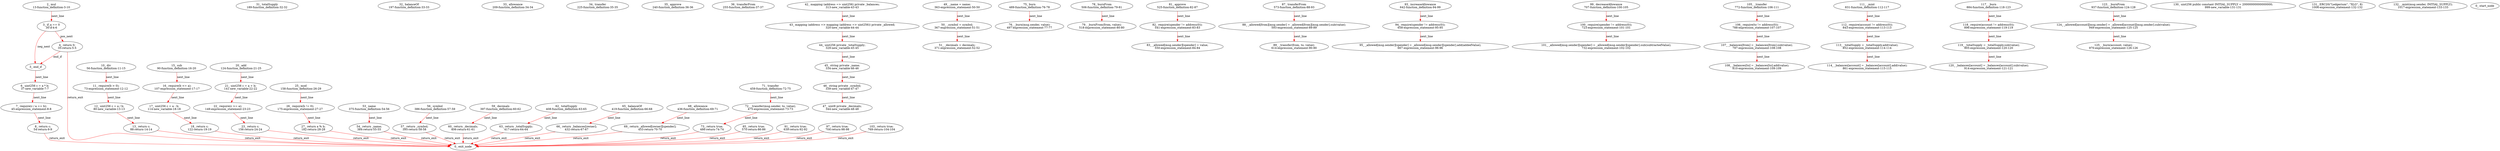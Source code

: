digraph  {
13 [label="2_ mul\n13-function_definition-3-10", type_label=function_definition];
30 [label="3_ if_a == 0\n30-if-4-6", type_label=if];
1051 [label="3_ end_if", type_label=end_if];
35 [label="4_ return 0;\n35-return-5-5", type_label=return];
37 [label="6_ uint256 c = a * b;\n37-new_variable-7-7", type_label=new_variable];
45 [label="7_ require(c / a == b);\n45-expression_statement-8-8", type_label=expression_statement];
54 [label="8_ return c;\n54-return-9-9", type_label=return];
56 [label="10_ div\n56-function_definition-11-15", type_label=function_definition];
73 [label="11_ require(b > 0);\n73-expression_statement-12-12", type_label=expression_statement];
80 [label="12_ uint256 c = a / b;\n80-new_variable-13-13", type_label=new_variable];
88 [label="13_ return c;\n88-return-14-14", type_label=return];
90 [label="15_ sub\n90-function_definition-16-20", type_label=function_definition];
107 [label="16_ require(b <= a);\n107-expression_statement-17-17", type_label=expression_statement];
114 [label="17_ uint256 c = a - b;\n114-new_variable-18-18", type_label=new_variable];
122 [label="18_ return c;\n122-return-19-19", type_label=return];
124 [label="20_ add\n124-function_definition-21-25", type_label=function_definition];
141 [label="21_ uint256 c = a + b;\n141-new_variable-22-22", type_label=new_variable];
149 [label="22_ require(c >= a);\n149-expression_statement-23-23", type_label=expression_statement];
156 [label="23_ return c;\n156-return-24-24", type_label=return];
158 [label="25_ mod\n158-function_definition-26-29", type_label=function_definition];
175 [label="26_ require(b != 0);\n175-expression_statement-27-27", type_label=expression_statement];
182 [label="27_ return a % b;\n182-return-28-28", type_label=return];
189 [label="31_ totalSupply\n189-function_definition-32-32", type_label=function_definition];
197 [label="32_ balanceOf\n197-function_definition-33-33", type_label=function_definition];
209 [label="33_ allowance\n209-function_definition-34-34", type_label=function_definition];
225 [label="34_ transfer\n225-function_definition-35-35", type_label=function_definition];
240 [label="35_ approve\n240-function_definition-36-36", type_label=function_definition];
255 [label="36_ transferFrom\n255-function_definition-37-37", type_label=function_definition];
313 [label="42_ mapping (address => uint256) private _balances;\n313-new_variable-43-43", type_label=new_variable];
320 [label="43_ mapping (address => mapping (address => uint256)) private _allowed;\n320-new_variable-44-44", type_label=new_variable];
329 [label="44_ uint256 private _totalSupply;\n329-new_variable-45-45", type_label=new_variable];
334 [label="45_ string private _name;\n334-new_variable-46-46", type_label=new_variable];
339 [label="46_ string private _symbol;\n339-new_variable-47-47", type_label=new_variable];
344 [label="47_ uint8 private _decimals;\n344-new_variable-48-48", type_label=new_variable];
363 [label="49_ _name = name;\n363-expression_statement-50-50", type_label=expression_statement];
367 [label="50_ _symbol = symbol;\n367-expression_statement-51-51", type_label=expression_statement];
371 [label="51_ _decimals = decimals;\n371-expression_statement-52-52", type_label=expression_statement];
375 [label="53_ name\n375-function_definition-54-56", type_label=function_definition];
384 [label="54_ return _name;\n384-return-55-55", type_label=return];
386 [label="56_ symbol\n386-function_definition-57-59", type_label=function_definition];
395 [label="57_ return _symbol;\n395-return-58-58", type_label=return];
397 [label="59_ decimals\n397-function_definition-60-62", type_label=function_definition];
406 [label="60_ return _decimals;\n406-return-61-61", type_label=return];
408 [label="62_ totalSupply\n408-function_definition-63-65", type_label=function_definition];
417 [label="63_ return _totalSupply;\n417-return-64-64", type_label=return];
419 [label="65_ balanceOf\n419-function_definition-66-68", type_label=function_definition];
432 [label="66_ return _balances[owner];\n432-return-67-67", type_label=return];
436 [label="68_ allowance\n436-function_definition-69-71", type_label=function_definition];
453 [label="69_ return _allowed[owner][spender];\n453-return-70-70", type_label=return];
459 [label="71_ transfer\n459-function_definition-72-75", type_label=function_definition];
475 [label="72_ _transfer(msg.sender, to, value);\n475-expression_statement-73-73", type_label=expression_statement];
486 [label="73_ return true;\n486-return-74-74", type_label=return];
489 [label="75_ burn\n489-function_definition-76-78", type_label=function_definition];
497 [label="76_ _burn(msg.sender, value);\n497-expression_statement-77-77", type_label=expression_statement];
506 [label="78_ burnFrom\n506-function_definition-79-81", type_label=function_definition];
518 [label="79_ _burnFrom(from, value);\n518-expression_statement-80-80", type_label=expression_statement];
525 [label="81_ approve\n525-function_definition-82-87", type_label=function_definition];
541 [label="82_ require(spender != address(0));\n541-expression_statement-83-83", type_label=expression_statement];
550 [label="83_ _allowed[msg.sender][spender] = value;\n550-expression_statement-84-84", type_label=expression_statement];
570 [label="85_ return true;\n570-return-86-86", type_label=return];
573 [label="87_ transferFrom\n573-function_definition-88-93", type_label=function_definition];
593 [label="88_ _allowed[from][msg.sender] = _allowed[from][msg.sender].sub(value);\n593-expression_statement-89-89", type_label=expression_statement];
614 [label="89_ _transfer(from, to, value);\n614-expression_statement-90-90", type_label=expression_statement];
639 [label="91_ return true;\n639-return-92-92", type_label=return];
642 [label="93_ increaseAllowance\n642-function_definition-94-99", type_label=function_definition];
658 [label="94_ require(spender != address(0));\n658-expression_statement-95-95", type_label=expression_statement];
667 [label="95_ _allowed[msg.sender][spender] = _allowed[msg.sender][spender].add(addedValue);\n667-expression_statement-96-96", type_label=expression_statement];
704 [label="97_ return true;\n704-return-98-98", type_label=return];
707 [label="99_ decreaseAllowance\n707-function_definition-100-105", type_label=function_definition];
723 [label="100_ require(spender != address(0));\n723-expression_statement-101-101", type_label=expression_statement];
732 [label="101_ _allowed[msg.sender][spender] = _allowed[msg.sender][spender].sub(subtractedValue);\n732-expression_statement-102-102", type_label=expression_statement];
769 [label="103_ return true;\n769-return-104-104", type_label=return];
772 [label="105_ _transfer\n772-function_definition-106-111", type_label=function_definition];
788 [label="106_ require(to != address(0));\n788-expression_statement-107-107", type_label=expression_statement];
797 [label="107_ _balances[from] = _balances[from].sub(value);\n797-expression_statement-108-108", type_label=expression_statement];
810 [label="108_ _balances[to] = _balances[to].add(value);\n810-expression_statement-109-109", type_label=expression_statement];
831 [label="111_ _mint\n831-function_definition-112-117", type_label=function_definition];
843 [label="112_ require(account != address(0));\n843-expression_statement-113-113", type_label=expression_statement];
852 [label="113_ _totalSupply = _totalSupply.add(value);\n852-expression_statement-114-114", type_label=expression_statement];
861 [label="114_ _balances[account] = _balances[account].add(value);\n861-expression_statement-115-115", type_label=expression_statement];
884 [label="117_ _burn\n884-function_definition-118-123", type_label=function_definition];
896 [label="118_ require(account != address(0));\n896-expression_statement-119-119", type_label=expression_statement];
905 [label="119_ _totalSupply = _totalSupply.sub(value);\n905-expression_statement-120-120", type_label=expression_statement];
914 [label="120_ _balances[account] = _balances[account].sub(value);\n914-expression_statement-121-121", type_label=expression_statement];
937 [label="123_ _burnFrom\n937-function_definition-124-128", type_label=function_definition];
949 [label="124_ _allowed[account][msg.sender] = _allowed[account][msg.sender].sub(value);\n949-expression_statement-125-125", type_label=expression_statement];
970 [label="125_ _burn(account, value);\n970-expression_statement-126-126", type_label=expression_statement];
999 [label="130_ uint256 public constant INITIAL_SUPPLY = 20000000000000000;\n999-new_variable-131-131", type_label=new_variable];
1006 [label="131_ ERC20(\"Ledgerium\", \"XLG\", 8)\n1006-expression_statement-132-132", type_label=expression_statement];
1017 [label="132_ _mint(msg.sender, INITIAL_SUPPLY);\n1017-expression_statement-133-133", type_label=expression_statement];
1 [label="0_ start_node", type_label=start];
2 [label="0_ exit_node", type_label=exit];
13 -> 30  [color=red, controlflow_type=next_line, edge_type=CFG_edge, key=0, label=next_line];
30 -> 35  [color=red, controlflow_type=pos_next, edge_type=CFG_edge, key=0, label=pos_next];
30 -> 1051  [color=red, controlflow_type=neg_next, edge_type=CFG_edge, key=0, label=neg_next];
1051 -> 37  [color=red, controlflow_type=next_line, edge_type=CFG_edge, key=0, label=next_line];
35 -> 1051  [color=red, controlflow_type=end_if, edge_type=CFG_edge, key=0, label=end_if];
35 -> 2  [color=red, controlflow_type=return_exit, edge_type=CFG_edge, key=0, label=return_exit];
37 -> 45  [color=red, controlflow_type=next_line, edge_type=CFG_edge, key=0, label=next_line];
45 -> 54  [color=red, controlflow_type=next_line, edge_type=CFG_edge, key=0, label=next_line];
54 -> 2  [color=red, controlflow_type=return_exit, edge_type=CFG_edge, key=0, label=return_exit];
56 -> 73  [color=red, controlflow_type=next_line, edge_type=CFG_edge, key=0, label=next_line];
73 -> 80  [color=red, controlflow_type=next_line, edge_type=CFG_edge, key=0, label=next_line];
80 -> 88  [color=red, controlflow_type=next_line, edge_type=CFG_edge, key=0, label=next_line];
88 -> 2  [color=red, controlflow_type=return_exit, edge_type=CFG_edge, key=0, label=return_exit];
90 -> 107  [color=red, controlflow_type=next_line, edge_type=CFG_edge, key=0, label=next_line];
107 -> 114  [color=red, controlflow_type=next_line, edge_type=CFG_edge, key=0, label=next_line];
114 -> 122  [color=red, controlflow_type=next_line, edge_type=CFG_edge, key=0, label=next_line];
122 -> 2  [color=red, controlflow_type=return_exit, edge_type=CFG_edge, key=0, label=return_exit];
124 -> 141  [color=red, controlflow_type=next_line, edge_type=CFG_edge, key=0, label=next_line];
141 -> 149  [color=red, controlflow_type=next_line, edge_type=CFG_edge, key=0, label=next_line];
149 -> 156  [color=red, controlflow_type=next_line, edge_type=CFG_edge, key=0, label=next_line];
156 -> 2  [color=red, controlflow_type=return_exit, edge_type=CFG_edge, key=0, label=return_exit];
158 -> 175  [color=red, controlflow_type=next_line, edge_type=CFG_edge, key=0, label=next_line];
175 -> 182  [color=red, controlflow_type=next_line, edge_type=CFG_edge, key=0, label=next_line];
182 -> 2  [color=red, controlflow_type=return_exit, edge_type=CFG_edge, key=0, label=return_exit];
313 -> 320  [color=red, controlflow_type=next_line, edge_type=CFG_edge, key=0, label=next_line];
320 -> 329  [color=red, controlflow_type=next_line, edge_type=CFG_edge, key=0, label=next_line];
329 -> 334  [color=red, controlflow_type=next_line, edge_type=CFG_edge, key=0, label=next_line];
334 -> 339  [color=red, controlflow_type=next_line, edge_type=CFG_edge, key=0, label=next_line];
339 -> 344  [color=red, controlflow_type=next_line, edge_type=CFG_edge, key=0, label=next_line];
363 -> 367  [color=red, controlflow_type=next_line, edge_type=CFG_edge, key=0, label=next_line];
367 -> 371  [color=red, controlflow_type=next_line, edge_type=CFG_edge, key=0, label=next_line];
375 -> 384  [color=red, controlflow_type=next_line, edge_type=CFG_edge, key=0, label=next_line];
384 -> 2  [color=red, controlflow_type=return_exit, edge_type=CFG_edge, key=0, label=return_exit];
386 -> 395  [color=red, controlflow_type=next_line, edge_type=CFG_edge, key=0, label=next_line];
395 -> 2  [color=red, controlflow_type=return_exit, edge_type=CFG_edge, key=0, label=return_exit];
397 -> 406  [color=red, controlflow_type=next_line, edge_type=CFG_edge, key=0, label=next_line];
406 -> 2  [color=red, controlflow_type=return_exit, edge_type=CFG_edge, key=0, label=return_exit];
408 -> 417  [color=red, controlflow_type=next_line, edge_type=CFG_edge, key=0, label=next_line];
417 -> 2  [color=red, controlflow_type=return_exit, edge_type=CFG_edge, key=0, label=return_exit];
419 -> 432  [color=red, controlflow_type=next_line, edge_type=CFG_edge, key=0, label=next_line];
432 -> 2  [color=red, controlflow_type=return_exit, edge_type=CFG_edge, key=0, label=return_exit];
436 -> 453  [color=red, controlflow_type=next_line, edge_type=CFG_edge, key=0, label=next_line];
453 -> 2  [color=red, controlflow_type=return_exit, edge_type=CFG_edge, key=0, label=return_exit];
459 -> 475  [color=red, controlflow_type=next_line, edge_type=CFG_edge, key=0, label=next_line];
475 -> 486  [color=red, controlflow_type=next_line, edge_type=CFG_edge, key=0, label=next_line];
486 -> 2  [color=red, controlflow_type=return_exit, edge_type=CFG_edge, key=0, label=return_exit];
489 -> 497  [color=red, controlflow_type=next_line, edge_type=CFG_edge, key=0, label=next_line];
506 -> 518  [color=red, controlflow_type=next_line, edge_type=CFG_edge, key=0, label=next_line];
525 -> 541  [color=red, controlflow_type=next_line, edge_type=CFG_edge, key=0, label=next_line];
541 -> 550  [color=red, controlflow_type=next_line, edge_type=CFG_edge, key=0, label=next_line];
570 -> 2  [color=red, controlflow_type=return_exit, edge_type=CFG_edge, key=0, label=return_exit];
573 -> 593  [color=red, controlflow_type=next_line, edge_type=CFG_edge, key=0, label=next_line];
593 -> 614  [color=red, controlflow_type=next_line, edge_type=CFG_edge, key=0, label=next_line];
639 -> 2  [color=red, controlflow_type=return_exit, edge_type=CFG_edge, key=0, label=return_exit];
642 -> 658  [color=red, controlflow_type=next_line, edge_type=CFG_edge, key=0, label=next_line];
658 -> 667  [color=red, controlflow_type=next_line, edge_type=CFG_edge, key=0, label=next_line];
704 -> 2  [color=red, controlflow_type=return_exit, edge_type=CFG_edge, key=0, label=return_exit];
707 -> 723  [color=red, controlflow_type=next_line, edge_type=CFG_edge, key=0, label=next_line];
723 -> 732  [color=red, controlflow_type=next_line, edge_type=CFG_edge, key=0, label=next_line];
769 -> 2  [color=red, controlflow_type=return_exit, edge_type=CFG_edge, key=0, label=return_exit];
772 -> 788  [color=red, controlflow_type=next_line, edge_type=CFG_edge, key=0, label=next_line];
788 -> 797  [color=red, controlflow_type=next_line, edge_type=CFG_edge, key=0, label=next_line];
797 -> 810  [color=red, controlflow_type=next_line, edge_type=CFG_edge, key=0, label=next_line];
831 -> 843  [color=red, controlflow_type=next_line, edge_type=CFG_edge, key=0, label=next_line];
843 -> 852  [color=red, controlflow_type=next_line, edge_type=CFG_edge, key=0, label=next_line];
852 -> 861  [color=red, controlflow_type=next_line, edge_type=CFG_edge, key=0, label=next_line];
884 -> 896  [color=red, controlflow_type=next_line, edge_type=CFG_edge, key=0, label=next_line];
896 -> 905  [color=red, controlflow_type=next_line, edge_type=CFG_edge, key=0, label=next_line];
905 -> 914  [color=red, controlflow_type=next_line, edge_type=CFG_edge, key=0, label=next_line];
937 -> 949  [color=red, controlflow_type=next_line, edge_type=CFG_edge, key=0, label=next_line];
949 -> 970  [color=red, controlflow_type=next_line, edge_type=CFG_edge, key=0, label=next_line];
}
